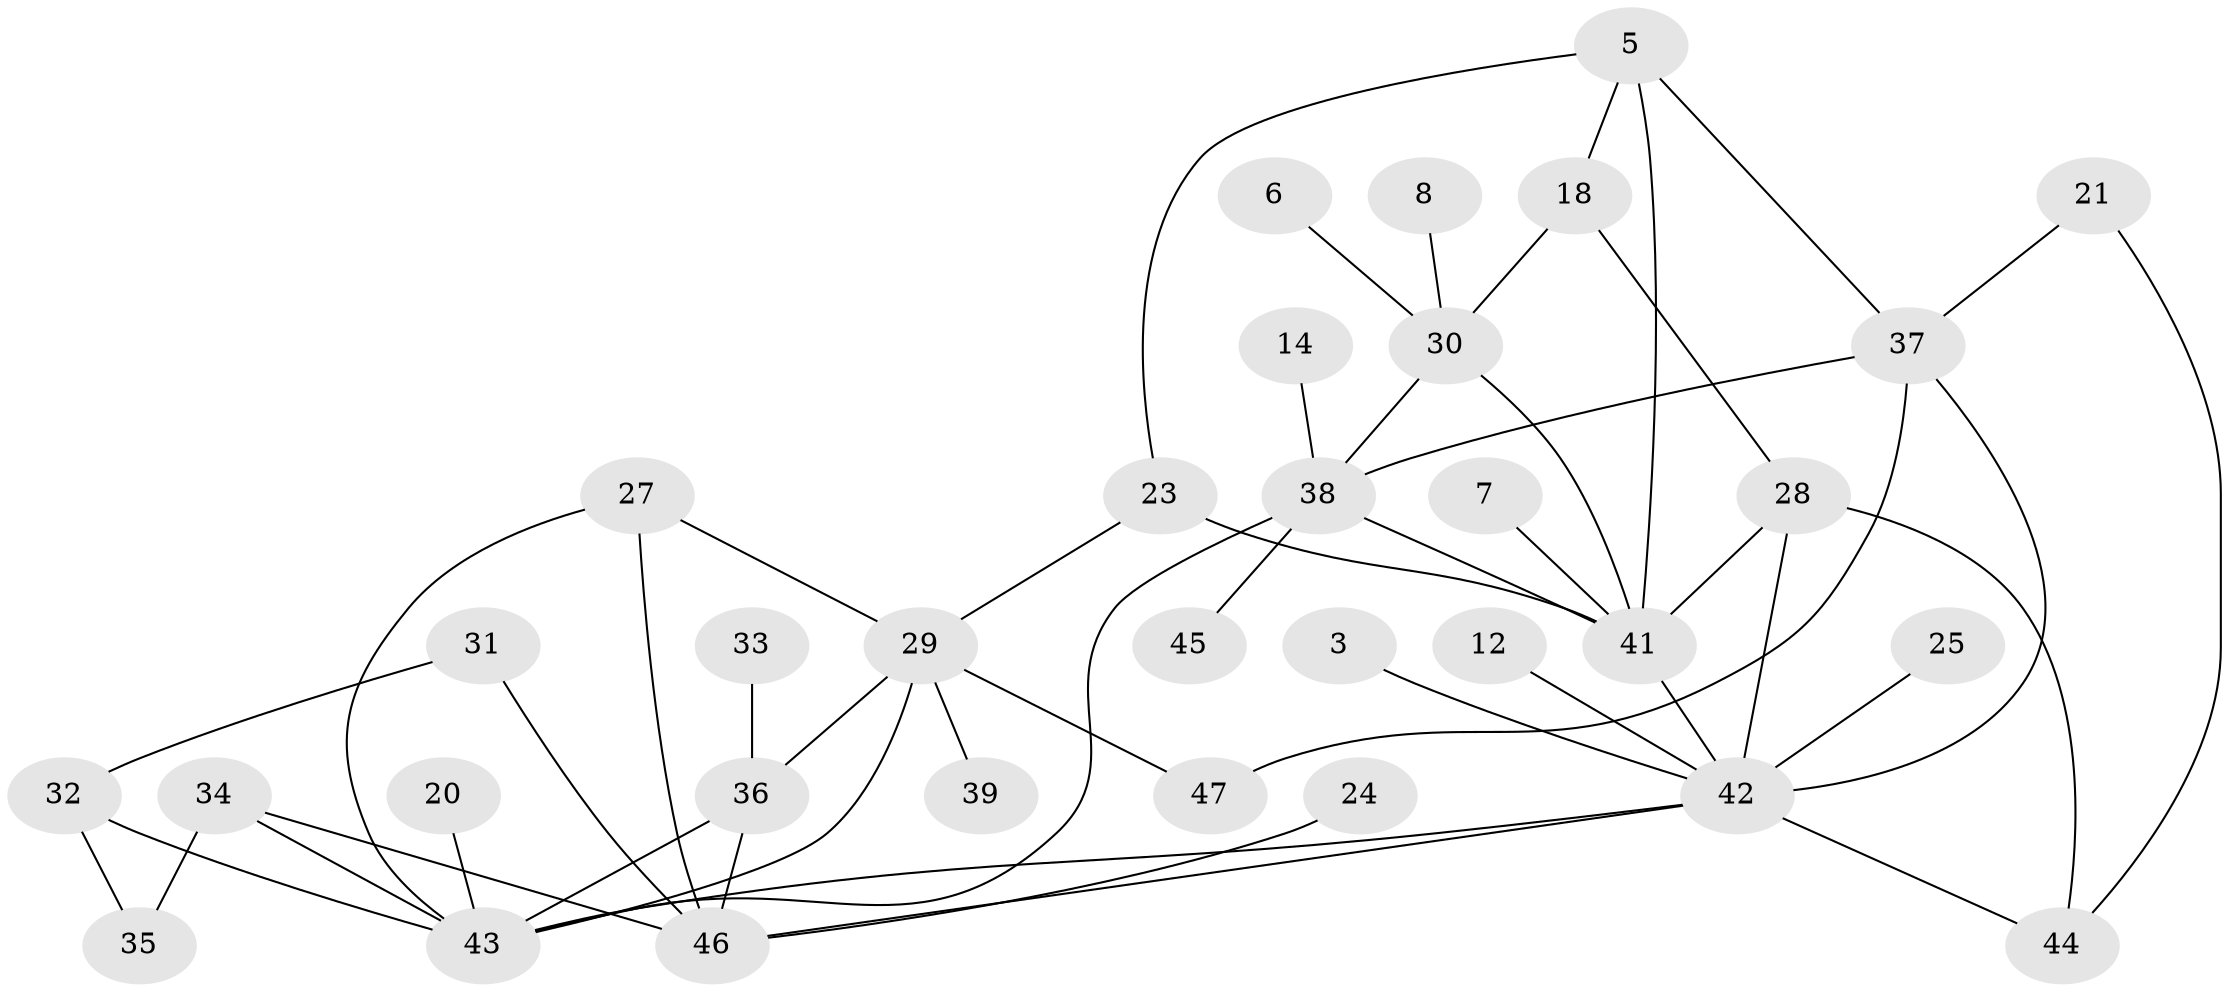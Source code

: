 // original degree distribution, {4: 0.12903225806451613, 1: 0.3333333333333333, 2: 0.1827956989247312, 5: 0.06451612903225806, 0: 0.11827956989247312, 3: 0.13978494623655913, 6: 0.03225806451612903}
// Generated by graph-tools (version 1.1) at 2025/25/03/09/25 03:25:21]
// undirected, 33 vertices, 51 edges
graph export_dot {
graph [start="1"]
  node [color=gray90,style=filled];
  3;
  5;
  6;
  7;
  8;
  12;
  14;
  18;
  20;
  21;
  23;
  24;
  25;
  27;
  28;
  29;
  30;
  31;
  32;
  33;
  34;
  35;
  36;
  37;
  38;
  39;
  41;
  42;
  43;
  44;
  45;
  46;
  47;
  3 -- 42 [weight=1.0];
  5 -- 18 [weight=2.0];
  5 -- 23 [weight=1.0];
  5 -- 37 [weight=2.0];
  5 -- 41 [weight=1.0];
  6 -- 30 [weight=1.0];
  7 -- 41 [weight=1.0];
  8 -- 30 [weight=1.0];
  12 -- 42 [weight=1.0];
  14 -- 38 [weight=1.0];
  18 -- 28 [weight=1.0];
  18 -- 30 [weight=1.0];
  20 -- 43 [weight=1.0];
  21 -- 37 [weight=1.0];
  21 -- 44 [weight=1.0];
  23 -- 29 [weight=1.0];
  23 -- 41 [weight=1.0];
  24 -- 46 [weight=1.0];
  25 -- 42 [weight=1.0];
  27 -- 29 [weight=1.0];
  27 -- 43 [weight=1.0];
  27 -- 46 [weight=1.0];
  28 -- 41 [weight=1.0];
  28 -- 42 [weight=1.0];
  28 -- 44 [weight=1.0];
  29 -- 36 [weight=1.0];
  29 -- 39 [weight=1.0];
  29 -- 43 [weight=1.0];
  29 -- 47 [weight=1.0];
  30 -- 38 [weight=1.0];
  30 -- 41 [weight=1.0];
  31 -- 32 [weight=1.0];
  31 -- 46 [weight=1.0];
  32 -- 35 [weight=1.0];
  32 -- 43 [weight=1.0];
  33 -- 36 [weight=1.0];
  34 -- 35 [weight=1.0];
  34 -- 43 [weight=1.0];
  34 -- 46 [weight=1.0];
  36 -- 43 [weight=1.0];
  36 -- 46 [weight=1.0];
  37 -- 38 [weight=1.0];
  37 -- 42 [weight=2.0];
  37 -- 47 [weight=1.0];
  38 -- 41 [weight=1.0];
  38 -- 43 [weight=1.0];
  38 -- 45 [weight=1.0];
  41 -- 42 [weight=1.0];
  42 -- 43 [weight=1.0];
  42 -- 44 [weight=1.0];
  42 -- 46 [weight=1.0];
}
